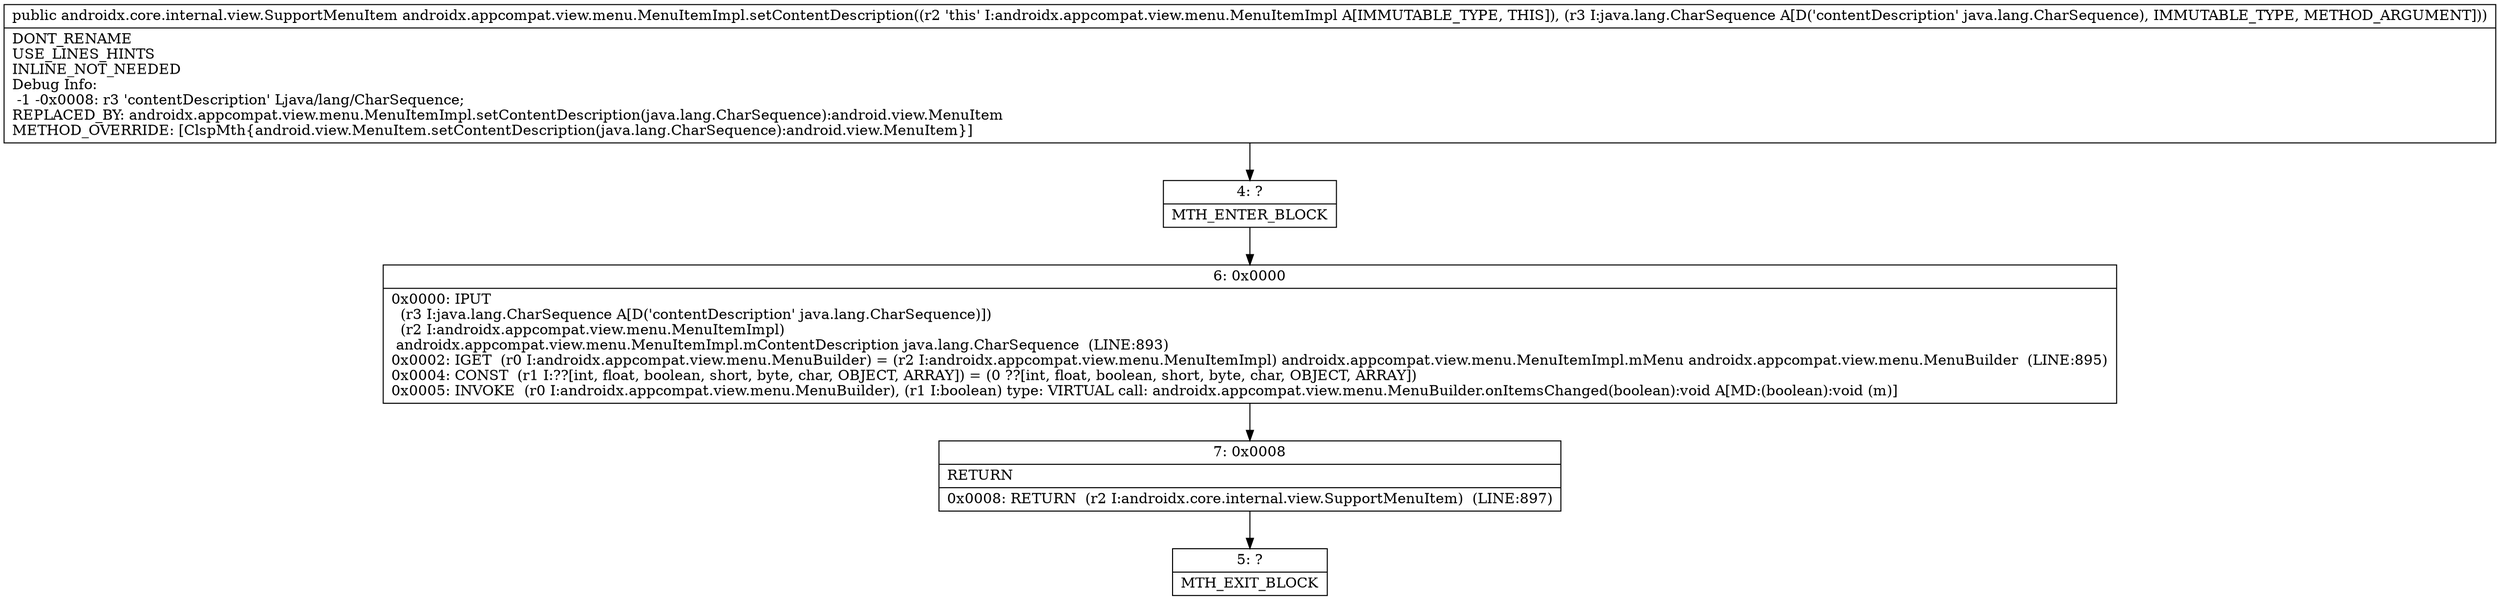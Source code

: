 digraph "CFG forandroidx.appcompat.view.menu.MenuItemImpl.setContentDescription(Ljava\/lang\/CharSequence;)Landroidx\/core\/internal\/view\/SupportMenuItem;" {
Node_4 [shape=record,label="{4\:\ ?|MTH_ENTER_BLOCK\l}"];
Node_6 [shape=record,label="{6\:\ 0x0000|0x0000: IPUT  \l  (r3 I:java.lang.CharSequence A[D('contentDescription' java.lang.CharSequence)])\l  (r2 I:androidx.appcompat.view.menu.MenuItemImpl)\l androidx.appcompat.view.menu.MenuItemImpl.mContentDescription java.lang.CharSequence  (LINE:893)\l0x0002: IGET  (r0 I:androidx.appcompat.view.menu.MenuBuilder) = (r2 I:androidx.appcompat.view.menu.MenuItemImpl) androidx.appcompat.view.menu.MenuItemImpl.mMenu androidx.appcompat.view.menu.MenuBuilder  (LINE:895)\l0x0004: CONST  (r1 I:??[int, float, boolean, short, byte, char, OBJECT, ARRAY]) = (0 ??[int, float, boolean, short, byte, char, OBJECT, ARRAY]) \l0x0005: INVOKE  (r0 I:androidx.appcompat.view.menu.MenuBuilder), (r1 I:boolean) type: VIRTUAL call: androidx.appcompat.view.menu.MenuBuilder.onItemsChanged(boolean):void A[MD:(boolean):void (m)]\l}"];
Node_7 [shape=record,label="{7\:\ 0x0008|RETURN\l|0x0008: RETURN  (r2 I:androidx.core.internal.view.SupportMenuItem)  (LINE:897)\l}"];
Node_5 [shape=record,label="{5\:\ ?|MTH_EXIT_BLOCK\l}"];
MethodNode[shape=record,label="{public androidx.core.internal.view.SupportMenuItem androidx.appcompat.view.menu.MenuItemImpl.setContentDescription((r2 'this' I:androidx.appcompat.view.menu.MenuItemImpl A[IMMUTABLE_TYPE, THIS]), (r3 I:java.lang.CharSequence A[D('contentDescription' java.lang.CharSequence), IMMUTABLE_TYPE, METHOD_ARGUMENT]))  | DONT_RENAME\lUSE_LINES_HINTS\lINLINE_NOT_NEEDED\lDebug Info:\l  \-1 \-0x0008: r3 'contentDescription' Ljava\/lang\/CharSequence;\lREPLACED_BY: androidx.appcompat.view.menu.MenuItemImpl.setContentDescription(java.lang.CharSequence):android.view.MenuItem\lMETHOD_OVERRIDE: [ClspMth\{android.view.MenuItem.setContentDescription(java.lang.CharSequence):android.view.MenuItem\}]\l}"];
MethodNode -> Node_4;Node_4 -> Node_6;
Node_6 -> Node_7;
Node_7 -> Node_5;
}

